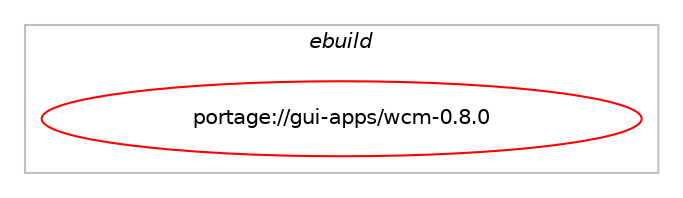 digraph prolog {

# *************
# Graph options
# *************

newrank=true;
concentrate=true;
compound=true;
graph [rankdir=LR,fontname=Helvetica,fontsize=10,ranksep=1.5];#, ranksep=2.5, nodesep=0.2];
edge  [arrowhead=vee];
node  [fontname=Helvetica,fontsize=10];

# **********
# The ebuild
# **********

subgraph cluster_leftcol {
color=gray;
rank=same;
label=<<i>ebuild</i>>;
id [label="portage://gui-apps/wcm-0.8.0", color=red, width=4, href="../gui-apps/wcm-0.8.0.svg"];
}

# ****************
# The dependencies
# ****************

subgraph cluster_midcol {
color=gray;
label=<<i>dependencies</i>>;
subgraph cluster_compile {
fillcolor="#eeeeee";
style=filled;
label=<<i>compile</i>>;
# *** BEGIN UNKNOWN DEPENDENCY TYPE (TODO) ***
# id -> package_dependency(portage://gui-apps/wcm-0.8.0,install,no,dev-cpp,gtkmm,none,[,,],[slot(3.0)],[use(enable(wayland),none)])
# *** END UNKNOWN DEPENDENCY TYPE (TODO) ***

# *** BEGIN UNKNOWN DEPENDENCY TYPE (TODO) ***
# id -> package_dependency(portage://gui-apps/wcm-0.8.0,install,no,dev-libs,libevdev,none,[,,],[],[])
# *** END UNKNOWN DEPENDENCY TYPE (TODO) ***

# *** BEGIN UNKNOWN DEPENDENCY TYPE (TODO) ***
# id -> package_dependency(portage://gui-apps/wcm-0.8.0,install,no,dev-libs,libxml2,none,[,,],[],[])
# *** END UNKNOWN DEPENDENCY TYPE (TODO) ***

# *** BEGIN UNKNOWN DEPENDENCY TYPE (TODO) ***
# id -> package_dependency(portage://gui-apps/wcm-0.8.0,install,no,dev-libs,wayland,none,[,,],[],[])
# *** END UNKNOWN DEPENDENCY TYPE (TODO) ***

# *** BEGIN UNKNOWN DEPENDENCY TYPE (TODO) ***
# id -> package_dependency(portage://gui-apps/wcm-0.8.0,install,no,dev-libs,wayland-protocols,none,[,,],[],[])
# *** END UNKNOWN DEPENDENCY TYPE (TODO) ***

# *** BEGIN UNKNOWN DEPENDENCY TYPE (TODO) ***
# id -> package_dependency(portage://gui-apps/wcm-0.8.0,install,no,gui-apps,wf-shell,none,[,,],[slot(0),subslot(0.8)],[])
# *** END UNKNOWN DEPENDENCY TYPE (TODO) ***

# *** BEGIN UNKNOWN DEPENDENCY TYPE (TODO) ***
# id -> package_dependency(portage://gui-apps/wcm-0.8.0,install,no,gui-libs,wf-config,none,[,,],[slot(0),subslot(0.8)],[])
# *** END UNKNOWN DEPENDENCY TYPE (TODO) ***

# *** BEGIN UNKNOWN DEPENDENCY TYPE (TODO) ***
# id -> package_dependency(portage://gui-apps/wcm-0.8.0,install,no,gui-wm,wayfire,none,[,,],[slot(0),subslot(0.8)],[])
# *** END UNKNOWN DEPENDENCY TYPE (TODO) ***

# *** BEGIN UNKNOWN DEPENDENCY TYPE (TODO) ***
# id -> package_dependency(portage://gui-apps/wcm-0.8.0,install,no,x11-libs,libxkbcommon,none,[,,],[],[])
# *** END UNKNOWN DEPENDENCY TYPE (TODO) ***

}
subgraph cluster_compileandrun {
fillcolor="#eeeeee";
style=filled;
label=<<i>compile and run</i>>;
}
subgraph cluster_run {
fillcolor="#eeeeee";
style=filled;
label=<<i>run</i>>;
# *** BEGIN UNKNOWN DEPENDENCY TYPE (TODO) ***
# id -> package_dependency(portage://gui-apps/wcm-0.8.0,run,no,dev-cpp,gtkmm,none,[,,],[slot(3.0)],[use(enable(wayland),none)])
# *** END UNKNOWN DEPENDENCY TYPE (TODO) ***

# *** BEGIN UNKNOWN DEPENDENCY TYPE (TODO) ***
# id -> package_dependency(portage://gui-apps/wcm-0.8.0,run,no,dev-libs,libevdev,none,[,,],[],[])
# *** END UNKNOWN DEPENDENCY TYPE (TODO) ***

# *** BEGIN UNKNOWN DEPENDENCY TYPE (TODO) ***
# id -> package_dependency(portage://gui-apps/wcm-0.8.0,run,no,dev-libs,libxml2,none,[,,],[],[])
# *** END UNKNOWN DEPENDENCY TYPE (TODO) ***

# *** BEGIN UNKNOWN DEPENDENCY TYPE (TODO) ***
# id -> package_dependency(portage://gui-apps/wcm-0.8.0,run,no,dev-libs,wayland,none,[,,],[],[])
# *** END UNKNOWN DEPENDENCY TYPE (TODO) ***

# *** BEGIN UNKNOWN DEPENDENCY TYPE (TODO) ***
# id -> package_dependency(portage://gui-apps/wcm-0.8.0,run,no,gui-apps,wf-shell,none,[,,],[slot(0),subslot(0.8)],[])
# *** END UNKNOWN DEPENDENCY TYPE (TODO) ***

# *** BEGIN UNKNOWN DEPENDENCY TYPE (TODO) ***
# id -> package_dependency(portage://gui-apps/wcm-0.8.0,run,no,gui-libs,wf-config,none,[,,],[slot(0),subslot(0.8)],[])
# *** END UNKNOWN DEPENDENCY TYPE (TODO) ***

# *** BEGIN UNKNOWN DEPENDENCY TYPE (TODO) ***
# id -> package_dependency(portage://gui-apps/wcm-0.8.0,run,no,gui-wm,wayfire,none,[,,],[slot(0),subslot(0.8)],[])
# *** END UNKNOWN DEPENDENCY TYPE (TODO) ***

# *** BEGIN UNKNOWN DEPENDENCY TYPE (TODO) ***
# id -> package_dependency(portage://gui-apps/wcm-0.8.0,run,no,x11-libs,libxkbcommon,none,[,,],[],[])
# *** END UNKNOWN DEPENDENCY TYPE (TODO) ***

}
}

# **************
# The candidates
# **************

subgraph cluster_choices {
rank=same;
color=gray;
label=<<i>candidates</i>>;

}

}
